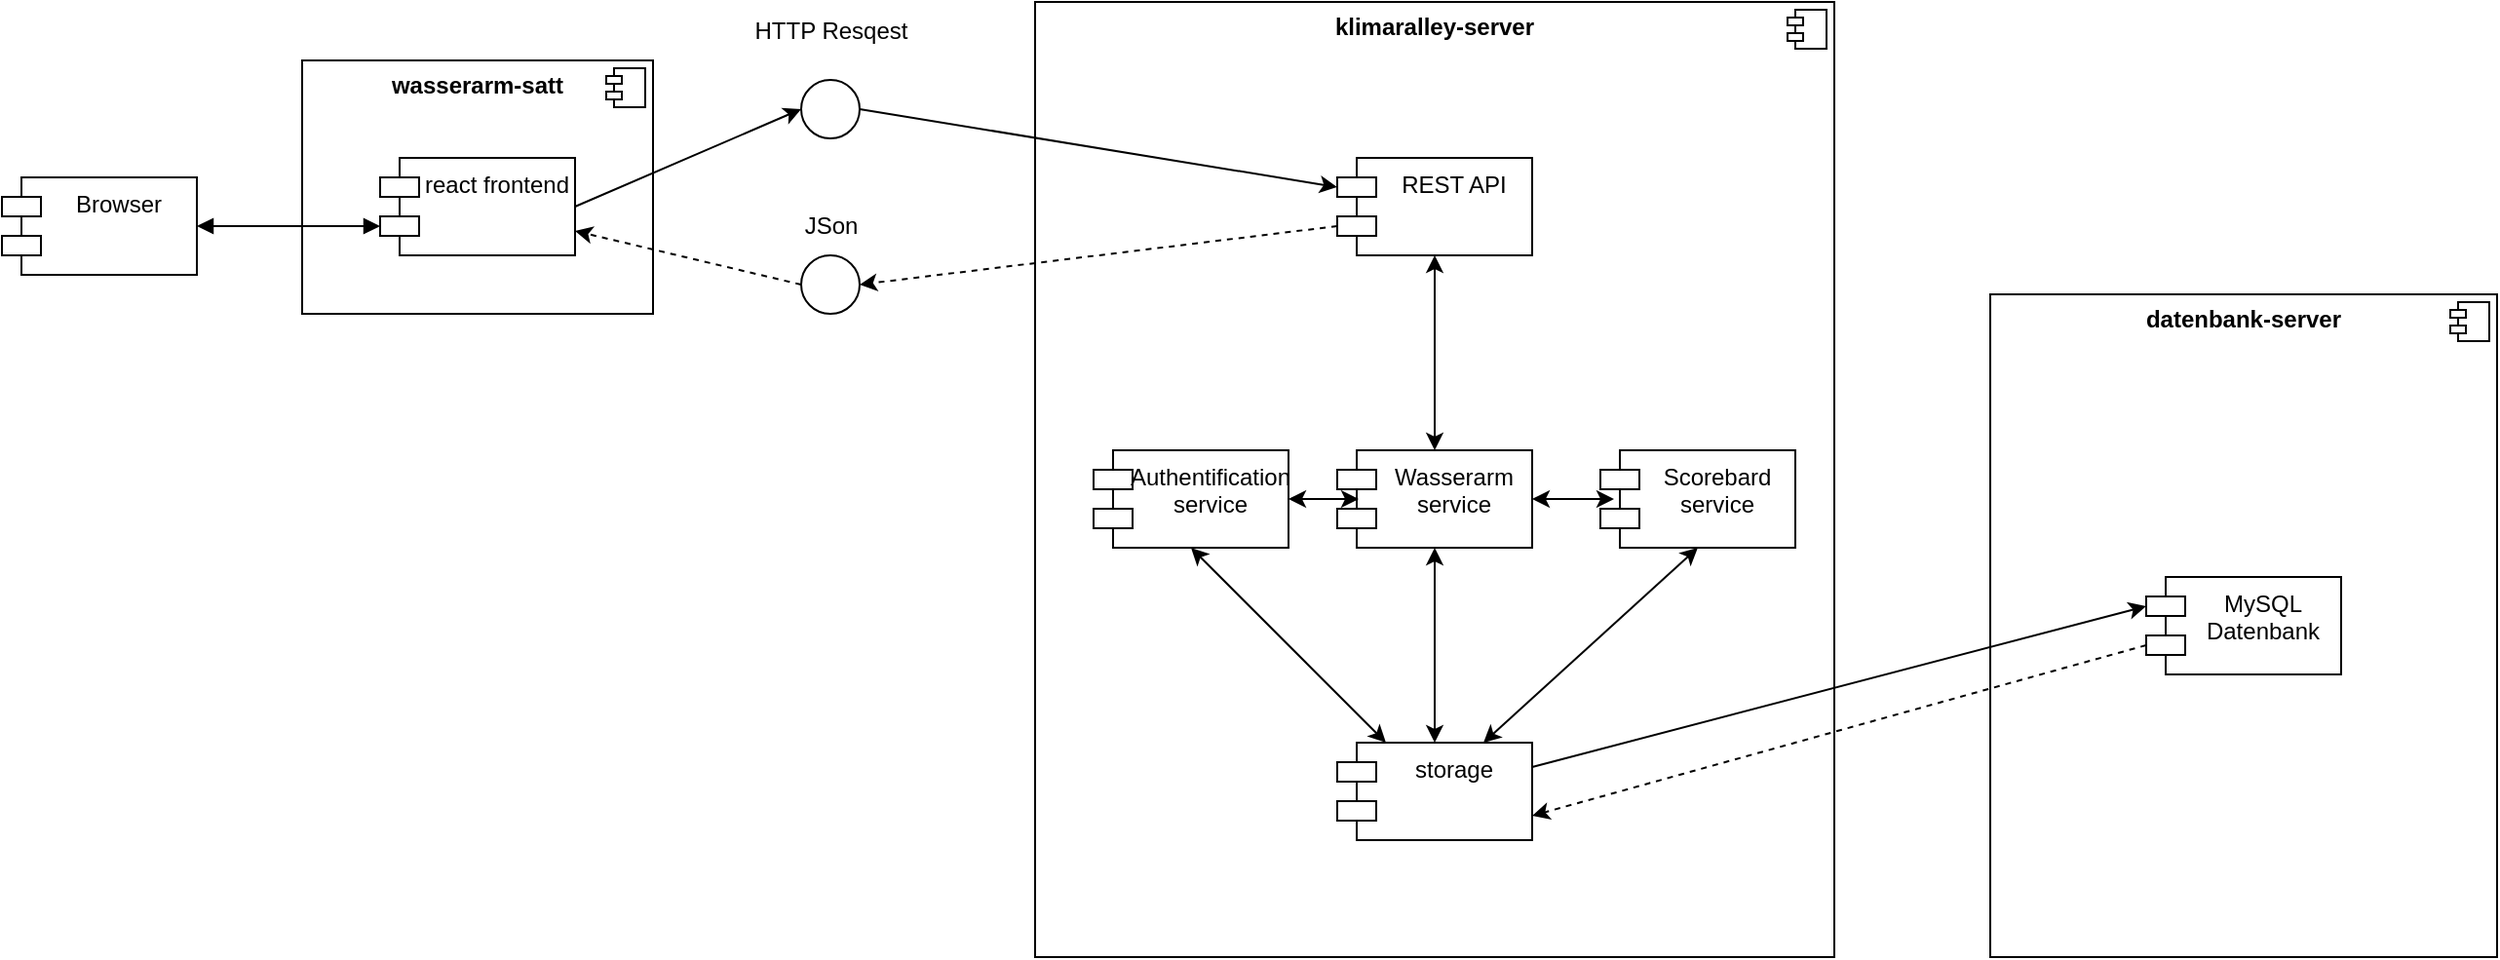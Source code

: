 <mxfile version="24.7.7">
  <diagram name="Seite-1" id="3G8G58sb3bfXZikpA64S">
    <mxGraphModel dx="1639" dy="928" grid="1" gridSize="10" guides="1" tooltips="1" connect="1" arrows="1" fold="1" page="1" pageScale="1" pageWidth="827" pageHeight="1169" math="0" shadow="0">
      <root>
        <mxCell id="0" />
        <mxCell id="1" parent="0" />
        <mxCell id="jdcSAK3IPF-zKG4RJlUi-18" value="&lt;p style=&quot;margin:0px;margin-top:6px;text-align:center;&quot;&gt;&lt;b&gt;klimaralley-server&lt;/b&gt;&lt;/p&gt;" style="align=left;overflow=fill;html=1;dropTarget=0;whiteSpace=wrap;" parent="1" vertex="1">
          <mxGeometry x="790" y="360" width="410" height="490" as="geometry" />
        </mxCell>
        <mxCell id="jdcSAK3IPF-zKG4RJlUi-19" value="" style="shape=component;jettyWidth=8;jettyHeight=4;" parent="jdcSAK3IPF-zKG4RJlUi-18" vertex="1">
          <mxGeometry x="1" width="20" height="20" relative="1" as="geometry">
            <mxPoint x="-24" y="4" as="offset" />
          </mxGeometry>
        </mxCell>
        <mxCell id="jdcSAK3IPF-zKG4RJlUi-10" value="REST API" style="shape=module;align=left;spacingLeft=20;align=center;verticalAlign=top;whiteSpace=wrap;html=1;" parent="1" vertex="1">
          <mxGeometry x="945" y="440" width="100" height="50" as="geometry" />
        </mxCell>
        <mxCell id="jdcSAK3IPF-zKG4RJlUi-12" value="Browser" style="shape=module;align=left;spacingLeft=20;align=center;verticalAlign=top;whiteSpace=wrap;html=1;" parent="1" vertex="1">
          <mxGeometry x="260" y="450" width="100" height="50" as="geometry" />
        </mxCell>
        <mxCell id="jdcSAK3IPF-zKG4RJlUi-15" value="&lt;p style=&quot;margin:0px;margin-top:6px;text-align:center;&quot;&gt;&lt;b&gt;wasserarm-satt&lt;/b&gt;&lt;/p&gt;" style="align=left;overflow=fill;html=1;dropTarget=0;whiteSpace=wrap;" parent="1" vertex="1">
          <mxGeometry x="414" y="390" width="180" height="130" as="geometry" />
        </mxCell>
        <mxCell id="jdcSAK3IPF-zKG4RJlUi-16" value="" style="shape=component;jettyWidth=8;jettyHeight=4;" parent="jdcSAK3IPF-zKG4RJlUi-15" vertex="1">
          <mxGeometry x="1" width="20" height="20" relative="1" as="geometry">
            <mxPoint x="-24" y="4" as="offset" />
          </mxGeometry>
        </mxCell>
        <mxCell id="jdcSAK3IPF-zKG4RJlUi-13" value="react frontend" style="shape=module;align=left;spacingLeft=20;align=center;verticalAlign=top;whiteSpace=wrap;html=1;" parent="1" vertex="1">
          <mxGeometry x="454" y="440" width="100" height="50" as="geometry" />
        </mxCell>
        <mxCell id="jdcSAK3IPF-zKG4RJlUi-14" value="" style="ellipse;whiteSpace=wrap;html=1;aspect=fixed;" parent="1" vertex="1">
          <mxGeometry x="670" y="400" width="30" height="30" as="geometry" />
        </mxCell>
        <mxCell id="jdcSAK3IPF-zKG4RJlUi-17" value="" style="endArrow=block;startArrow=block;endFill=1;startFill=1;html=1;rounded=0;exitX=1;exitY=0.5;exitDx=0;exitDy=0;entryX=0;entryY=0;entryDx=0;entryDy=35;entryPerimeter=0;" parent="1" source="jdcSAK3IPF-zKG4RJlUi-12" target="jdcSAK3IPF-zKG4RJlUi-13" edge="1">
          <mxGeometry width="160" relative="1" as="geometry">
            <mxPoint x="330" y="390" as="sourcePoint" />
            <mxPoint x="490" y="390" as="targetPoint" />
          </mxGeometry>
        </mxCell>
        <mxCell id="jdcSAK3IPF-zKG4RJlUi-20" value="" style="endArrow=classic;html=1;rounded=0;entryX=0;entryY=0.5;entryDx=0;entryDy=0;exitX=1;exitY=0.5;exitDx=0;exitDy=0;" parent="1" source="jdcSAK3IPF-zKG4RJlUi-13" target="jdcSAK3IPF-zKG4RJlUi-14" edge="1">
          <mxGeometry width="50" height="50" relative="1" as="geometry">
            <mxPoint x="380" y="430" as="sourcePoint" />
            <mxPoint x="440" y="370" as="targetPoint" />
          </mxGeometry>
        </mxCell>
        <mxCell id="jdcSAK3IPF-zKG4RJlUi-21" value="HTTP Resqest" style="text;html=1;align=center;verticalAlign=middle;resizable=0;points=[];autosize=1;strokeColor=none;fillColor=none;" parent="1" vertex="1">
          <mxGeometry x="635" y="360" width="100" height="30" as="geometry" />
        </mxCell>
        <mxCell id="jdcSAK3IPF-zKG4RJlUi-22" value="" style="endArrow=classic;html=1;rounded=0;exitX=1;exitY=0.5;exitDx=0;exitDy=0;entryX=0;entryY=0;entryDx=0;entryDy=15;entryPerimeter=0;" parent="1" source="jdcSAK3IPF-zKG4RJlUi-14" target="jdcSAK3IPF-zKG4RJlUi-10" edge="1">
          <mxGeometry width="50" height="50" relative="1" as="geometry">
            <mxPoint x="700" y="420" as="sourcePoint" />
            <mxPoint x="750" y="370" as="targetPoint" />
          </mxGeometry>
        </mxCell>
        <mxCell id="jdcSAK3IPF-zKG4RJlUi-24" value="" style="endArrow=classic;html=1;rounded=0;exitX=0;exitY=0;exitDx=0;exitDy=35;exitPerimeter=0;entryX=1;entryY=0.5;entryDx=0;entryDy=0;dashed=1;" parent="1" source="jdcSAK3IPF-zKG4RJlUi-10" target="jdcSAK3IPF-zKG4RJlUi-25" edge="1">
          <mxGeometry width="50" height="50" relative="1" as="geometry">
            <mxPoint x="570" y="425" as="sourcePoint" />
            <mxPoint x="600" y="510" as="targetPoint" />
          </mxGeometry>
        </mxCell>
        <mxCell id="jdcSAK3IPF-zKG4RJlUi-25" value="" style="ellipse;whiteSpace=wrap;html=1;aspect=fixed;" parent="1" vertex="1">
          <mxGeometry x="670" y="490" width="30" height="30" as="geometry" />
        </mxCell>
        <mxCell id="jdcSAK3IPF-zKG4RJlUi-26" value="JSon" style="text;html=1;align=center;verticalAlign=middle;resizable=0;points=[];autosize=1;strokeColor=none;fillColor=none;" parent="1" vertex="1">
          <mxGeometry x="660" y="460" width="50" height="30" as="geometry" />
        </mxCell>
        <mxCell id="jdcSAK3IPF-zKG4RJlUi-28" value="" style="endArrow=classic;html=1;rounded=0;exitX=0;exitY=0.5;exitDx=0;exitDy=0;entryX=1;entryY=0.75;entryDx=0;entryDy=0;dashed=1;" parent="1" source="jdcSAK3IPF-zKG4RJlUi-25" target="jdcSAK3IPF-zKG4RJlUi-13" edge="1">
          <mxGeometry width="50" height="50" relative="1" as="geometry">
            <mxPoint x="837" y="485" as="sourcePoint" />
            <mxPoint x="570" y="515" as="targetPoint" />
          </mxGeometry>
        </mxCell>
        <mxCell id="jdcSAK3IPF-zKG4RJlUi-29" value="Wasserarm service" style="shape=module;align=left;spacingLeft=20;align=center;verticalAlign=top;whiteSpace=wrap;html=1;" parent="1" vertex="1">
          <mxGeometry x="945" y="590" width="100" height="50" as="geometry" />
        </mxCell>
        <mxCell id="jdcSAK3IPF-zKG4RJlUi-31" value="&lt;p style=&quot;margin:0px;margin-top:6px;text-align:center;&quot;&gt;&lt;b&gt;datenbank-server&lt;/b&gt;&lt;/p&gt;" style="align=left;overflow=fill;html=1;dropTarget=0;whiteSpace=wrap;" parent="1" vertex="1">
          <mxGeometry x="1280" y="510" width="260" height="340" as="geometry" />
        </mxCell>
        <mxCell id="jdcSAK3IPF-zKG4RJlUi-32" value="" style="shape=component;jettyWidth=8;jettyHeight=4;" parent="jdcSAK3IPF-zKG4RJlUi-31" vertex="1">
          <mxGeometry x="1" width="20" height="20" relative="1" as="geometry">
            <mxPoint x="-24" y="4" as="offset" />
          </mxGeometry>
        </mxCell>
        <mxCell id="jdcSAK3IPF-zKG4RJlUi-33" value="MySQL Datenbank" style="shape=module;align=left;spacingLeft=20;align=center;verticalAlign=top;whiteSpace=wrap;html=1;" parent="1" vertex="1">
          <mxGeometry x="1360" y="655" width="100" height="50" as="geometry" />
        </mxCell>
        <mxCell id="jdcSAK3IPF-zKG4RJlUi-34" value="" style="endArrow=classic;html=1;rounded=0;exitX=1;exitY=0.25;exitDx=0;exitDy=0;entryX=0;entryY=0;entryDx=0;entryDy=15;entryPerimeter=0;" parent="1" source="jdcSAK3IPF-zKG4RJlUi-37" target="jdcSAK3IPF-zKG4RJlUi-33" edge="1">
          <mxGeometry width="50" height="50" relative="1" as="geometry">
            <mxPoint x="750" y="460" as="sourcePoint" />
            <mxPoint x="1100" y="540" as="targetPoint" />
          </mxGeometry>
        </mxCell>
        <mxCell id="jdcSAK3IPF-zKG4RJlUi-35" value="" style="endArrow=classic;html=1;rounded=0;dashed=1;exitX=0;exitY=0;exitDx=0;exitDy=35;exitPerimeter=0;entryX=1;entryY=0.75;entryDx=0;entryDy=0;" parent="1" source="jdcSAK3IPF-zKG4RJlUi-33" target="jdcSAK3IPF-zKG4RJlUi-37" edge="1">
          <mxGeometry width="50" height="50" relative="1" as="geometry">
            <mxPoint x="670" y="590" as="sourcePoint" />
            <mxPoint x="570" y="515" as="targetPoint" />
          </mxGeometry>
        </mxCell>
        <mxCell id="jdcSAK3IPF-zKG4RJlUi-36" value="" style="endArrow=classic;startArrow=classic;html=1;rounded=0;exitX=0.5;exitY=0;exitDx=0;exitDy=0;entryX=0.5;entryY=1;entryDx=0;entryDy=0;" parent="1" source="jdcSAK3IPF-zKG4RJlUi-29" edge="1" target="jdcSAK3IPF-zKG4RJlUi-10">
          <mxGeometry width="50" height="50" relative="1" as="geometry">
            <mxPoint x="890" y="550" as="sourcePoint" />
            <mxPoint x="920" y="490" as="targetPoint" />
          </mxGeometry>
        </mxCell>
        <mxCell id="jdcSAK3IPF-zKG4RJlUi-37" value="storage" style="shape=module;align=left;spacingLeft=20;align=center;verticalAlign=top;whiteSpace=wrap;html=1;" parent="1" vertex="1">
          <mxGeometry x="945" y="740" width="100" height="50" as="geometry" />
        </mxCell>
        <mxCell id="js1IDVYUlhJCvpjJAkGh-1" value="Scorebard service" style="shape=module;align=left;spacingLeft=20;align=center;verticalAlign=top;whiteSpace=wrap;html=1;" vertex="1" parent="1">
          <mxGeometry x="1080" y="590" width="100" height="50" as="geometry" />
        </mxCell>
        <mxCell id="js1IDVYUlhJCvpjJAkGh-2" value="Authentification service" style="shape=module;align=left;spacingLeft=20;align=center;verticalAlign=top;whiteSpace=wrap;html=1;" vertex="1" parent="1">
          <mxGeometry x="820" y="590" width="100" height="50" as="geometry" />
        </mxCell>
        <mxCell id="js1IDVYUlhJCvpjJAkGh-4" value="" style="endArrow=classic;startArrow=classic;html=1;rounded=0;exitX=0.11;exitY=0.5;exitDx=0;exitDy=0;entryX=1;entryY=0.5;entryDx=0;entryDy=0;exitPerimeter=0;" edge="1" parent="1" source="jdcSAK3IPF-zKG4RJlUi-29" target="js1IDVYUlhJCvpjJAkGh-2">
          <mxGeometry width="50" height="50" relative="1" as="geometry">
            <mxPoint x="710" y="790" as="sourcePoint" />
            <mxPoint x="695" y="630" as="targetPoint" />
          </mxGeometry>
        </mxCell>
        <mxCell id="js1IDVYUlhJCvpjJAkGh-5" value="" style="endArrow=classic;startArrow=classic;html=1;rounded=0;exitX=0.07;exitY=0.5;exitDx=0;exitDy=0;entryX=1;entryY=0.5;entryDx=0;entryDy=0;exitPerimeter=0;" edge="1" parent="1" source="js1IDVYUlhJCvpjJAkGh-1" target="jdcSAK3IPF-zKG4RJlUi-29">
          <mxGeometry width="50" height="50" relative="1" as="geometry">
            <mxPoint x="650" y="785" as="sourcePoint" />
            <mxPoint x="635" y="625" as="targetPoint" />
          </mxGeometry>
        </mxCell>
        <mxCell id="js1IDVYUlhJCvpjJAkGh-6" value="" style="endArrow=classic;startArrow=classic;html=1;rounded=0;exitX=0.25;exitY=0;exitDx=0;exitDy=0;entryX=0.5;entryY=1;entryDx=0;entryDy=0;" edge="1" parent="1" source="jdcSAK3IPF-zKG4RJlUi-37" target="js1IDVYUlhJCvpjJAkGh-2">
          <mxGeometry width="50" height="50" relative="1" as="geometry">
            <mxPoint x="569" y="795" as="sourcePoint" />
            <mxPoint x="554" y="635" as="targetPoint" />
          </mxGeometry>
        </mxCell>
        <mxCell id="js1IDVYUlhJCvpjJAkGh-7" value="" style="endArrow=classic;startArrow=classic;html=1;rounded=0;exitX=0.75;exitY=0;exitDx=0;exitDy=0;entryX=0.5;entryY=1;entryDx=0;entryDy=0;" edge="1" parent="1" source="jdcSAK3IPF-zKG4RJlUi-37" target="js1IDVYUlhJCvpjJAkGh-1">
          <mxGeometry width="50" height="50" relative="1" as="geometry">
            <mxPoint x="1090" y="805" as="sourcePoint" />
            <mxPoint x="1075" y="645" as="targetPoint" />
          </mxGeometry>
        </mxCell>
        <mxCell id="js1IDVYUlhJCvpjJAkGh-8" value="" style="endArrow=classic;startArrow=classic;html=1;rounded=0;exitX=0.5;exitY=0;exitDx=0;exitDy=0;entryX=0.5;entryY=1;entryDx=0;entryDy=0;" edge="1" parent="1" source="jdcSAK3IPF-zKG4RJlUi-37" target="jdcSAK3IPF-zKG4RJlUi-29">
          <mxGeometry width="50" height="50" relative="1" as="geometry">
            <mxPoint x="1100" y="815" as="sourcePoint" />
            <mxPoint x="1085" y="655" as="targetPoint" />
          </mxGeometry>
        </mxCell>
      </root>
    </mxGraphModel>
  </diagram>
</mxfile>
